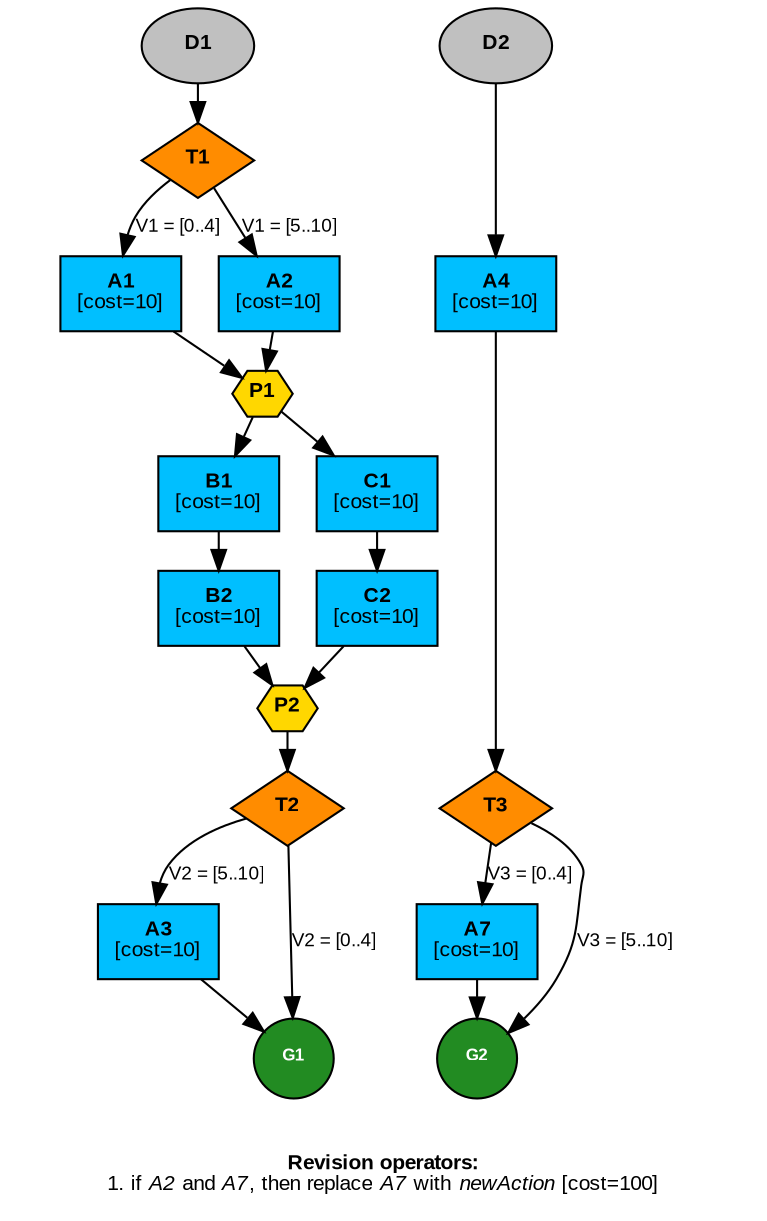 digraph test_5 {
newrank=true;
ranksep = 0.25;
node [shape=box, style=filled, fillcolor=deepskyblue, fontname=arial, fontsize=10];
edge [fontname=arial, fontsize=9];

// Contexts
d1 [label=<<b>D1</b>>, shape=oval, style=filled, fillcolor=grey];
d2 [label=<<b>D2</b>>, shape=oval, style=filled, fillcolor=grey];

// Tests
t1 [shape=diamond, label=<<b>T1</b>>, fillcolor=darkorange]
t2 [shape=diamond, label=<<b>T2</b>>, fillcolor=darkorange]
t3 [shape=diamond, label=<<b>T3</b>>, fillcolor=darkorange]

// Actions
a1 [label=<<b>A1</b><br/>[cost=10]>];
a2 [label=<<b>A2</b><br/>[cost=10]>];
a3 [label=<<b>A3</b><br/>[cost=10]>];
a7 [label=<<b>A7</b><br/>[cost=10]>];
a4 [label=<<b>A4</b><br/>[cost=10]>];
b1 [label=<<b>B1</b><br/>[cost=10]>];
b2 [label=<<b>B2</b><br/>[cost=10]>];
c1 [label=<<b>C1</b><br/>[cost=10]>];
c2 [label=<<b>C2</b><br/>[cost=10]>];

// Parallel
p1 [shape=hexagon, height=0.3, width=0.4, fixedsize=true, fillcolor=gold, label=<<b>P1</b>>];
p2 [shape=hexagon, height=0.3, width=0.4, fixedsize=true, fillcolor=gold, label=<<b>P2</b>>];

// Goals
g1 [shape=circle, width=0.1, fillcolor=forestgreen, label=<<b>G1</b>>, fontcolor=white, fontsize=8];
g2 [shape=circle, width=0.1, fillcolor=forestgreen, label=<<b>G2</b>>, fontcolor=white, fontsize=8];

d1 -> t1;
t1 -> a1 [label=<V1 = [0..4]>];
t1 -> a2 [label=<V1 = [5..10]>];
{a1, a2} -> p1;
p1 -> b1 -> b2 -> p2;
p1 -> c1 -> c2 -> p2;
p2 -> t2;
t2 -> g1 [label=<V2 = [0..4]>];
t2 -> a3 [label=<V2 = [5..10]>];
a3 -> g1;

// Arcs
// subgraph cluster_0 {
//     a3;
//     a7;
//     style=dotted;
//     label=<<i>Shared</i>>;
//     fontname=arial;
//     fontsize=9;
// }

d2 -> a4 -> t3;
t3 -> a7 [label=<V3 = [0..4]>];
t3 -> g2 [label=<V3 = [5..10]>];
a7 -> g2;

{g1, g2} -> ros [style=invis];
ros [shape=box, width=5, style=filled, fillcolor=white, color=white, align=center, label=<
<b>Revision operators:</b><br/>
1. if <i>A2</i> and <i>A7</i>, then replace <i>A7</i> with <i>newAction</i> [cost=100]
>]

{rank=same; d1; d2 }
{rank=same; a1; a2; a4}
{rank=same; a3; a7 }
}


